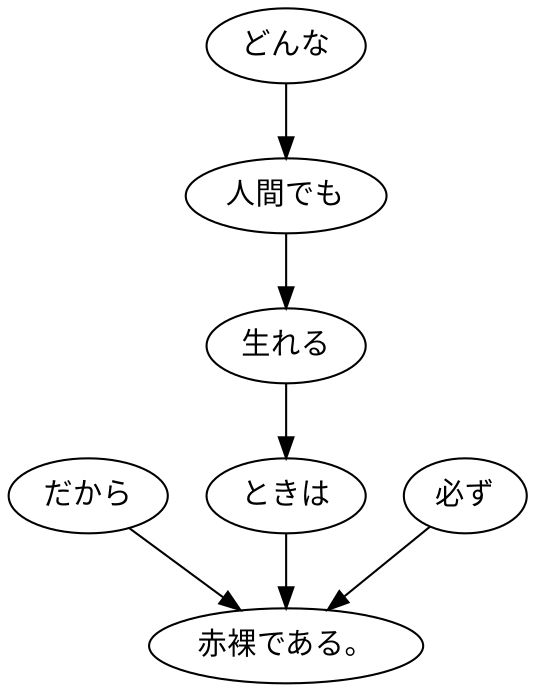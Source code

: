 digraph graph4307 {
	node0 [label="だから"];
	node1 [label="どんな"];
	node2 [label="人間でも"];
	node3 [label="生れる"];
	node4 [label="ときは"];
	node5 [label="必ず"];
	node6 [label="赤裸である。"];
	node0 -> node6;
	node1 -> node2;
	node2 -> node3;
	node3 -> node4;
	node4 -> node6;
	node5 -> node6;
}
